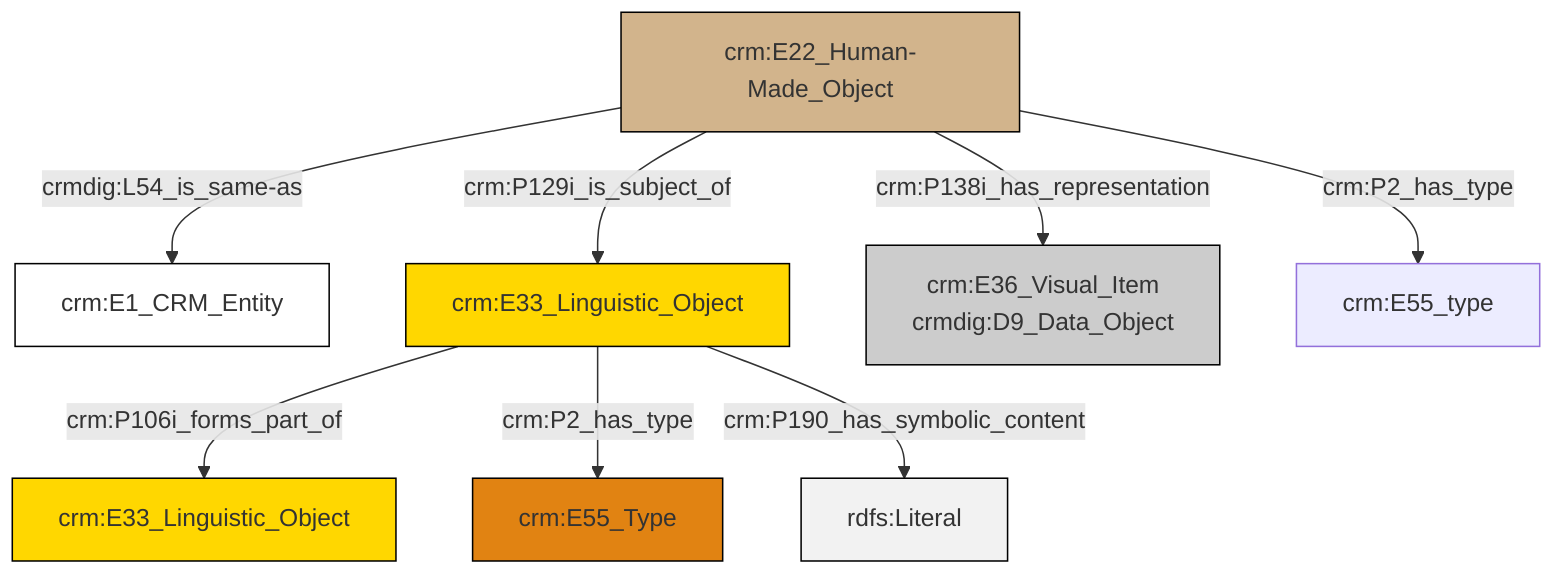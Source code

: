 graph TD
classDef Literal fill:#f2f2f2,stroke:#000000;
classDef CRM_Entity fill:#FFFFFF,stroke:#000000;
classDef Temporal_Entity fill:#00C9E6, stroke:#000000;
classDef Type fill:#E18312, stroke:#000000;
classDef Time-Span fill:#2C9C91, stroke:#000000;
classDef Appellation fill:#FFEB7F, stroke:#000000;
classDef Place fill:#008836, stroke:#000000;
classDef Persistent_Item fill:#B266B2, stroke:#000000;
classDef Conceptual_Object fill:#FFD700, stroke:#000000;
classDef Physical_Thing fill:#D2B48C, stroke:#000000;
classDef Actor fill:#f58aad, stroke:#000000;
classDef PC_Classes fill:#4ce600, stroke:#000000;
classDef Multi fill:#cccccc,stroke:#000000;

4["crm:E33_Linguistic_Object"]:::Conceptual_Object -->|crm:P106i_forms_part_of| 5["crm:E33_Linguistic_Object"]:::Conceptual_Object
4["crm:E33_Linguistic_Object"]:::Conceptual_Object -->|crm:P2_has_type| 7["crm:E55_Type"]:::Type
4["crm:E33_Linguistic_Object"]:::Conceptual_Object -->|crm:P190_has_symbolic_content| 12[rdfs:Literal]:::Literal
0["crm:E22_Human-Made_Object"]:::Physical_Thing -->|crm:P129i_is_subject_of| 4["crm:E33_Linguistic_Object"]:::Conceptual_Object
0["crm:E22_Human-Made_Object"]:::Physical_Thing -->|crmdig:L54_is_same-as| 2["crm:E1_CRM_Entity"]:::CRM_Entity
0["crm:E22_Human-Made_Object"]:::Physical_Thing -->|crm:P138i_has_representation| 9["crm:E36_Visual_Item<br>crmdig:D9_Data_Object"]:::Multi
0["crm:E22_Human-Made_Object"]:::Physical_Thing -->|crm:P2_has_type| 13["crm:E55_type"]:::Default